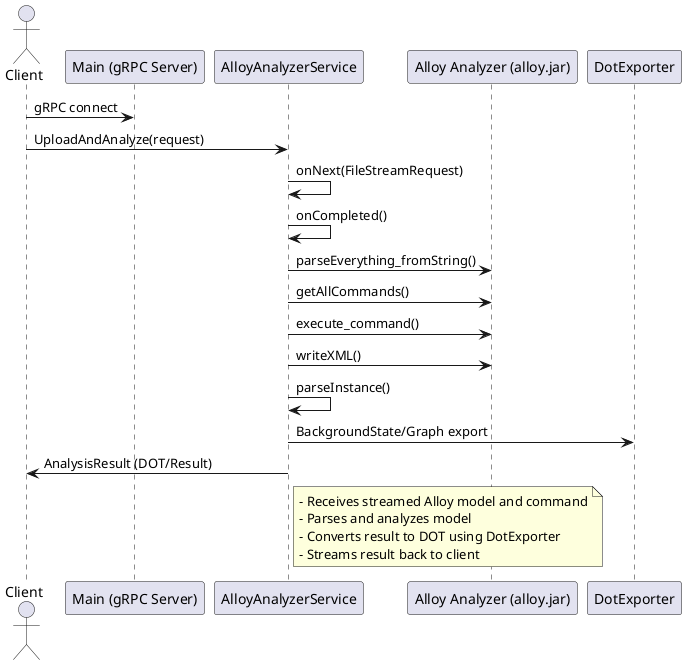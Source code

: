 @startuml analysis_sequence
actor Client
participant "Main (gRPC Server)" as Main
participant "AlloyAnalyzerService" as Service
participant "Alloy Analyzer (alloy.jar)" as Alloy
participant "DotExporter" as DotExporter

Client -> Main: gRPC connect
Client -> Service: UploadAndAnalyze(request)
Service -> Service: onNext(FileStreamRequest)
Service -> Service: onCompleted()
Service -> Alloy: parseEverything_fromString()
Service -> Alloy: getAllCommands()
Service -> Alloy: execute_command()
Service -> Alloy: writeXML()
Service -> Service: parseInstance()
Service -> DotExporter: BackgroundState/Graph export
Service -> Client: AnalysisResult (DOT/Result)

note right of Service
- Receives streamed Alloy model and command
- Parses and analyzes model
- Converts result to DOT using DotExporter
- Streams result back to client
end note
@enduml
